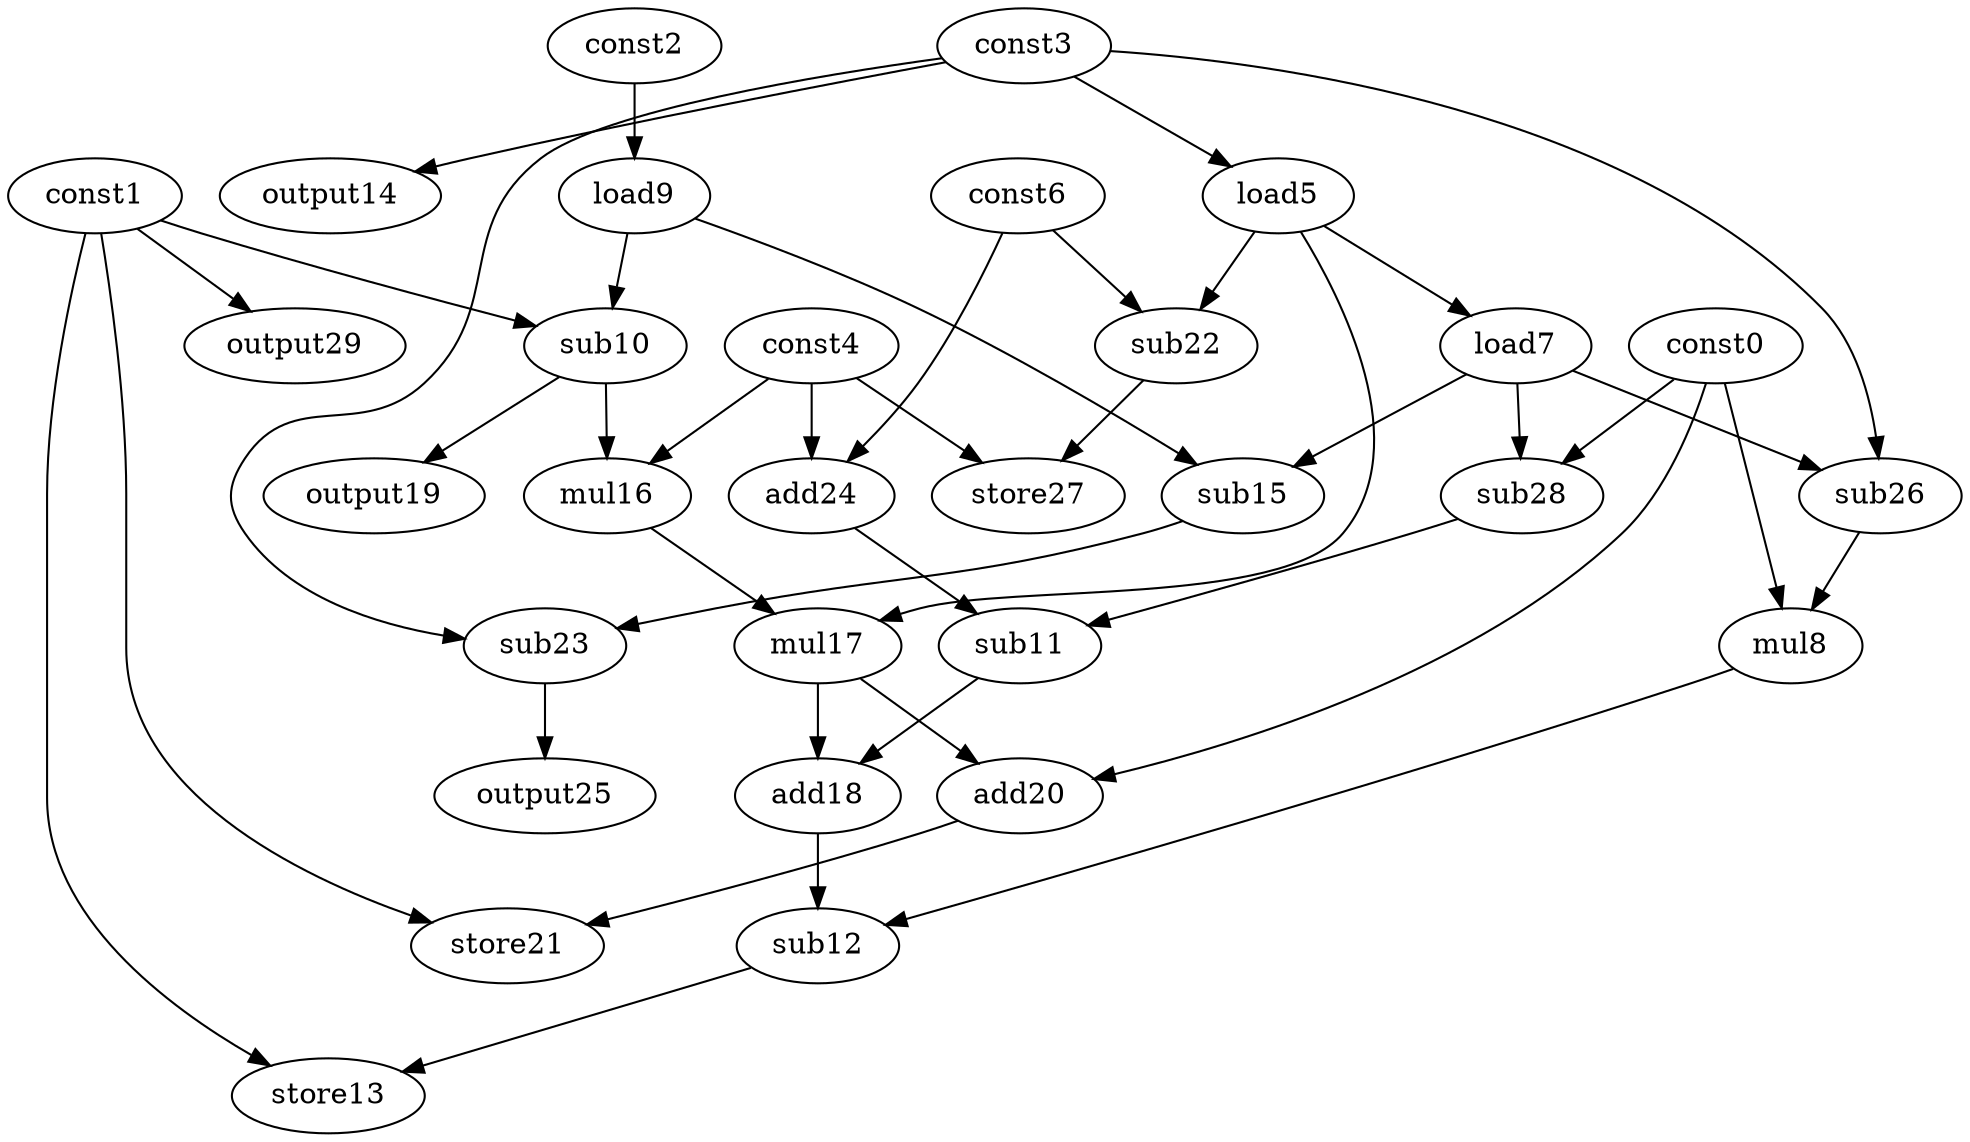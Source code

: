 digraph G { 
const0[opcode=const]; 
const1[opcode=const]; 
const2[opcode=const]; 
const3[opcode=const]; 
const4[opcode=const]; 
load5[opcode=load]; 
const6[opcode=const]; 
load7[opcode=load]; 
mul8[opcode=mul]; 
load9[opcode=load]; 
sub10[opcode=sub]; 
sub11[opcode=sub]; 
sub12[opcode=sub]; 
store13[opcode=store]; 
output14[opcode=output]; 
sub15[opcode=sub]; 
mul16[opcode=mul]; 
mul17[opcode=mul]; 
add18[opcode=add]; 
output19[opcode=output]; 
add20[opcode=add]; 
store21[opcode=store]; 
sub22[opcode=sub]; 
sub23[opcode=sub]; 
add24[opcode=add]; 
output25[opcode=output]; 
sub26[opcode=sub]; 
store27[opcode=store]; 
sub28[opcode=sub]; 
output29[opcode=output]; 
const3->load5[operand=0];
const2->load9[operand=0];
const3->output14[operand=0];
const4->add24[operand=0];
const6->add24[operand=1];
const1->output29[operand=0];
load5->load7[operand=0];
load9->sub10[operand=0];
const1->sub10[operand=1];
load5->sub22[operand=0];
const6->sub22[operand=1];
load9->sub15[operand=0];
load7->sub15[operand=1];
sub10->mul16[operand=0];
const4->mul16[operand=1];
sub10->output19[operand=0];
const3->sub26[operand=0];
load7->sub26[operand=1];
const4->store27[operand=0];
sub22->store27[operand=1];
const0->sub28[operand=0];
load7->sub28[operand=1];
const0->mul8[operand=0];
sub26->mul8[operand=1];
add24->sub11[operand=0];
sub28->sub11[operand=1];
mul16->mul17[operand=0];
load5->mul17[operand=1];
const3->sub23[operand=0];
sub15->sub23[operand=1];
mul17->add18[operand=0];
sub11->add18[operand=1];
const0->add20[operand=0];
mul17->add20[operand=1];
sub23->output25[operand=0];
mul8->sub12[operand=0];
add18->sub12[operand=1];
const1->store21[operand=0];
add20->store21[operand=1];
const1->store13[operand=0];
sub12->store13[operand=1];
}

